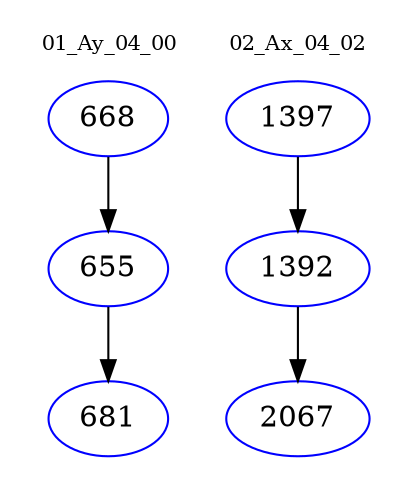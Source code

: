 digraph{
subgraph cluster_0 {
color = white
label = "01_Ay_04_00";
fontsize=10;
T0_668 [label="668", color="blue"]
T0_668 -> T0_655 [color="black"]
T0_655 [label="655", color="blue"]
T0_655 -> T0_681 [color="black"]
T0_681 [label="681", color="blue"]
}
subgraph cluster_1 {
color = white
label = "02_Ax_04_02";
fontsize=10;
T1_1397 [label="1397", color="blue"]
T1_1397 -> T1_1392 [color="black"]
T1_1392 [label="1392", color="blue"]
T1_1392 -> T1_2067 [color="black"]
T1_2067 [label="2067", color="blue"]
}
}
